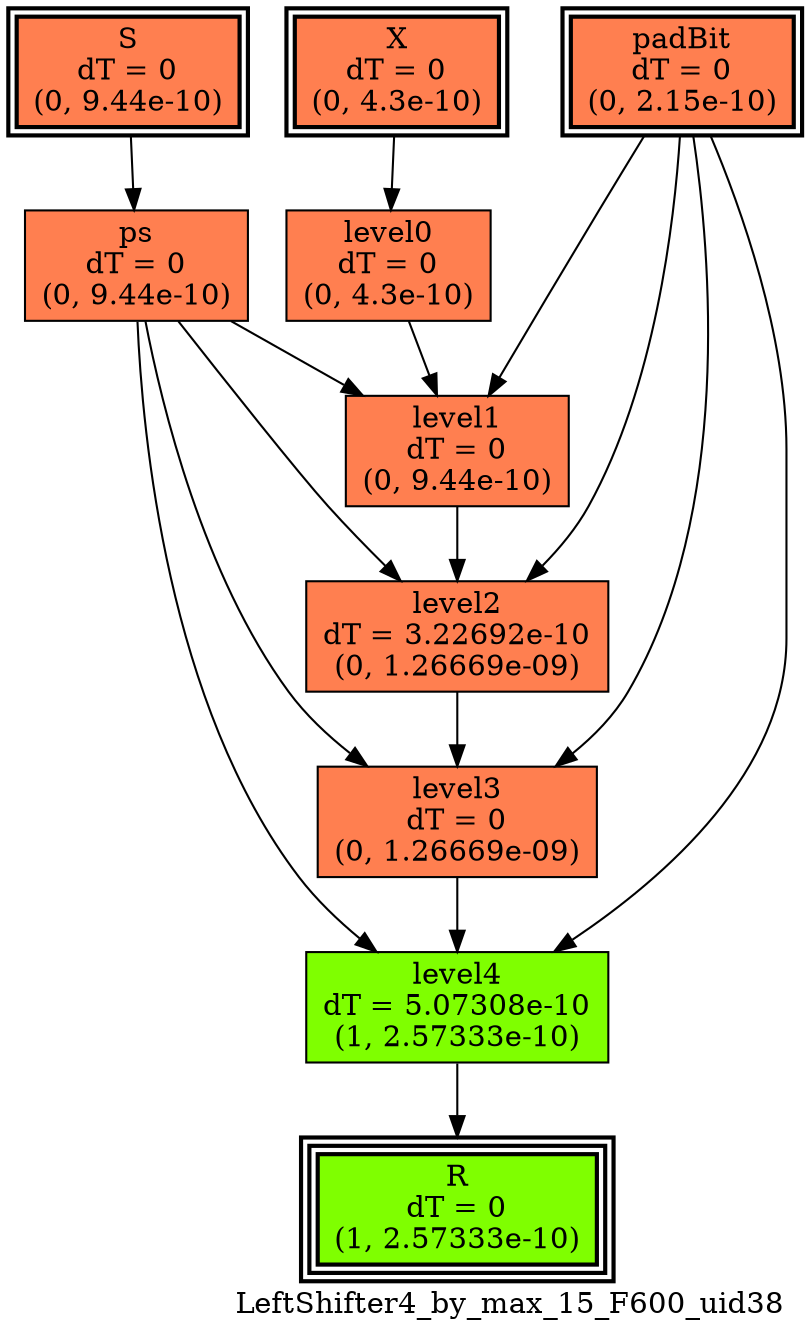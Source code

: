 digraph LeftShifter4_by_max_15_F600_uid38
{
	//graph drawing options
	label=LeftShifter4_by_max_15_F600_uid38;
	labelloc=bottom;
	labeljust=right;
	ratio=auto;
	nodesep=0.25;
	ranksep=0.5;

	//input/output signals of operator LeftShifter4_by_max_15_F600_uid38
	X__LeftShifter4_by_max_15_F600_uid38 [ label="X\ndT = 0\n(0, 4.3e-10)", shape=box, color=black, style="bold, filled", fillcolor=coral, peripheries=2 ];
	S__LeftShifter4_by_max_15_F600_uid38 [ label="S\ndT = 0\n(0, 9.44e-10)", shape=box, color=black, style="bold, filled", fillcolor=coral, peripheries=2 ];
	padBit__LeftShifter4_by_max_15_F600_uid38 [ label="padBit\ndT = 0\n(0, 2.15e-10)", shape=box, color=black, style="bold, filled", fillcolor=coral, peripheries=2 ];
	R__LeftShifter4_by_max_15_F600_uid38 [ label="R\ndT = 0\n(1, 2.57333e-10)", shape=box, color=black, style="bold, filled", fillcolor=chartreuse, peripheries=3 ];
	{rank=same X__LeftShifter4_by_max_15_F600_uid38, S__LeftShifter4_by_max_15_F600_uid38, padBit__LeftShifter4_by_max_15_F600_uid38};
	{rank=same R__LeftShifter4_by_max_15_F600_uid38};
	//internal signals of operator LeftShifter4_by_max_15_F600_uid38
	ps__LeftShifter4_by_max_15_F600_uid38 [ label="ps\ndT = 0\n(0, 9.44e-10)", shape=box, color=black, style=filled, fillcolor=coral, peripheries=1 ];
	level0__LeftShifter4_by_max_15_F600_uid38 [ label="level0\ndT = 0\n(0, 4.3e-10)", shape=box, color=black, style=filled, fillcolor=coral, peripheries=1 ];
	level1__LeftShifter4_by_max_15_F600_uid38 [ label="level1\ndT = 0\n(0, 9.44e-10)", shape=box, color=black, style=filled, fillcolor=coral, peripheries=1 ];
	level2__LeftShifter4_by_max_15_F600_uid38 [ label="level2\ndT = 3.22692e-10\n(0, 1.26669e-09)", shape=box, color=black, style=filled, fillcolor=coral, peripheries=1 ];
	level3__LeftShifter4_by_max_15_F600_uid38 [ label="level3\ndT = 0\n(0, 1.26669e-09)", shape=box, color=black, style=filled, fillcolor=coral, peripheries=1 ];
	level4__LeftShifter4_by_max_15_F600_uid38 [ label="level4\ndT = 5.07308e-10\n(1, 2.57333e-10)", shape=box, color=black, style=filled, fillcolor=chartreuse, peripheries=1 ];

	//subcomponents of operator LeftShifter4_by_max_15_F600_uid38

	//input and internal signal connections of operator LeftShifter4_by_max_15_F600_uid38
	X__LeftShifter4_by_max_15_F600_uid38 -> level0__LeftShifter4_by_max_15_F600_uid38 [ arrowhead=normal, arrowsize=1.0, arrowtail=normal, color=black, dir=forward  ];
	S__LeftShifter4_by_max_15_F600_uid38 -> ps__LeftShifter4_by_max_15_F600_uid38 [ arrowhead=normal, arrowsize=1.0, arrowtail=normal, color=black, dir=forward  ];
	padBit__LeftShifter4_by_max_15_F600_uid38 -> level1__LeftShifter4_by_max_15_F600_uid38 [ arrowhead=normal, arrowsize=1.0, arrowtail=normal, color=black, dir=forward  ];
	padBit__LeftShifter4_by_max_15_F600_uid38 -> level2__LeftShifter4_by_max_15_F600_uid38 [ arrowhead=normal, arrowsize=1.0, arrowtail=normal, color=black, dir=forward  ];
	padBit__LeftShifter4_by_max_15_F600_uid38 -> level3__LeftShifter4_by_max_15_F600_uid38 [ arrowhead=normal, arrowsize=1.0, arrowtail=normal, color=black, dir=forward  ];
	padBit__LeftShifter4_by_max_15_F600_uid38 -> level4__LeftShifter4_by_max_15_F600_uid38 [ arrowhead=normal, arrowsize=1.0, arrowtail=normal, color=black, dir=forward  ];
	ps__LeftShifter4_by_max_15_F600_uid38 -> level1__LeftShifter4_by_max_15_F600_uid38 [ arrowhead=normal, arrowsize=1.0, arrowtail=normal, color=black, dir=forward  ];
	ps__LeftShifter4_by_max_15_F600_uid38 -> level2__LeftShifter4_by_max_15_F600_uid38 [ arrowhead=normal, arrowsize=1.0, arrowtail=normal, color=black, dir=forward  ];
	ps__LeftShifter4_by_max_15_F600_uid38 -> level3__LeftShifter4_by_max_15_F600_uid38 [ arrowhead=normal, arrowsize=1.0, arrowtail=normal, color=black, dir=forward  ];
	ps__LeftShifter4_by_max_15_F600_uid38 -> level4__LeftShifter4_by_max_15_F600_uid38 [ arrowhead=normal, arrowsize=1.0, arrowtail=normal, color=black, dir=forward  ];
	level0__LeftShifter4_by_max_15_F600_uid38 -> level1__LeftShifter4_by_max_15_F600_uid38 [ arrowhead=normal, arrowsize=1.0, arrowtail=normal, color=black, dir=forward  ];
	level1__LeftShifter4_by_max_15_F600_uid38 -> level2__LeftShifter4_by_max_15_F600_uid38 [ arrowhead=normal, arrowsize=1.0, arrowtail=normal, color=black, dir=forward  ];
	level2__LeftShifter4_by_max_15_F600_uid38 -> level3__LeftShifter4_by_max_15_F600_uid38 [ arrowhead=normal, arrowsize=1.0, arrowtail=normal, color=black, dir=forward  ];
	level3__LeftShifter4_by_max_15_F600_uid38 -> level4__LeftShifter4_by_max_15_F600_uid38 [ arrowhead=normal, arrowsize=1.0, arrowtail=normal, color=black, dir=forward  ];
	level4__LeftShifter4_by_max_15_F600_uid38 -> R__LeftShifter4_by_max_15_F600_uid38 [ arrowhead=normal, arrowsize=1.0, arrowtail=normal, color=black, dir=forward  ];
}

